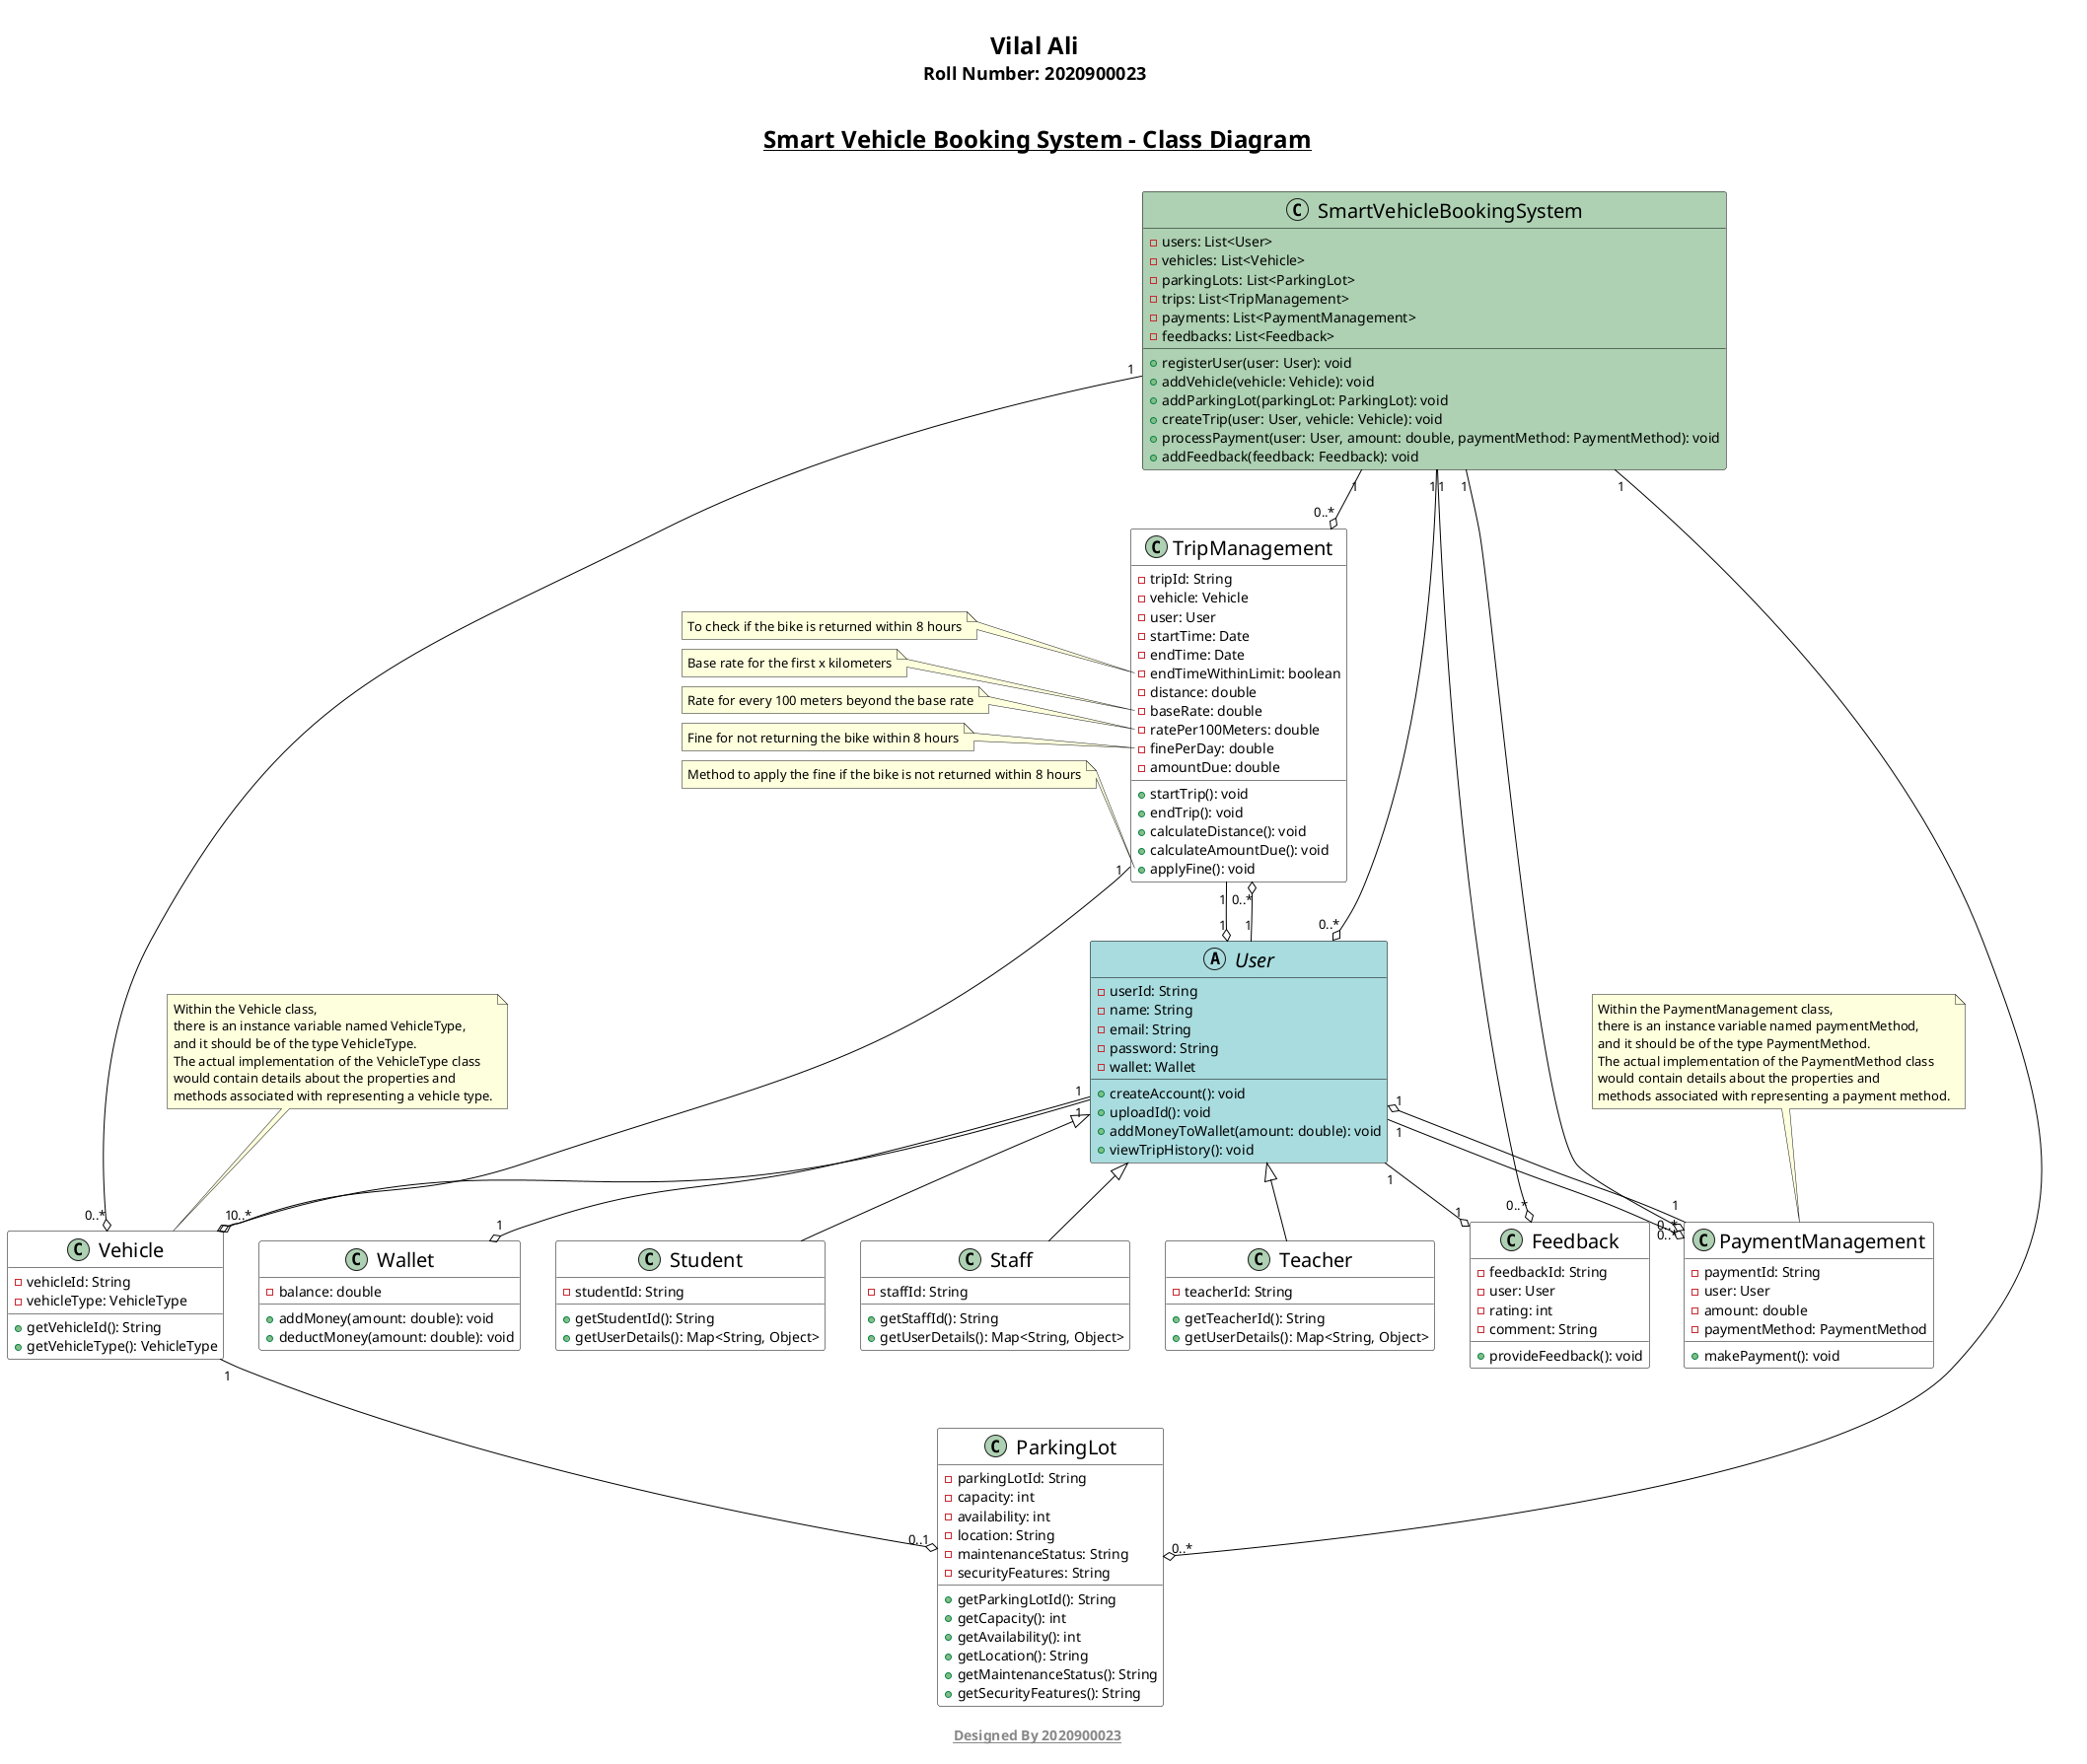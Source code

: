 @startuml Assignment-1_2020900023_2
skinparam class {
 BackgroundColor #FFFFFF
 BorderColor #000000
 ArrowColor #000000
 FontColor #000000
 BackgroundColor<<SmartVehicleBookingSystem>> #ADD1B2
}

skinparam classFontColor black
skinparam classFontSize 20
skinparam classFontName sans-serif

title \n<size:24><b>Vilal Ali \n<size:18>Roll Number: 2020900023 \n\n\n<size:24><b><u>Smart Vehicle Booking System - Class Diagram</u></b></size>\n

abstract class User #A9DCDF {
 - userId: String
 - name: String
 - email: String
 - password: String
 - wallet: Wallet
 + createAccount(): void
 + uploadId(): void
 + addMoneyToWallet(amount: double): void
 + viewTripHistory(): void
}

class Student extends User {
 - studentId: String
 + getStudentId(): String
 + getUserDetails(): Map<String, Object>
}

class Staff extends User {
 - staffId: String
 + getStaffId(): String
 + getUserDetails(): Map<String, Object>
}

class Teacher extends User {
 - teacherId: String
 + getTeacherId(): String
 + getUserDetails(): Map<String, Object>
}

class Wallet {
 - balance: double
 + addMoney(amount: double): void
 + deductMoney(amount: double): void
}

class Vehicle {
 - vehicleId: String
 - vehicleType: VehicleType
 + getVehicleId(): String
 + getVehicleType(): VehicleType
}

note top : Within the Vehicle class, \nthere is an instance variable named VehicleType, \nand it should be of the type VehicleType. \nThe actual implementation of the VehicleType class \nwould contain details about the properties and \nmethods associated with representing a vehicle type.

class ParkingLot {
 - parkingLotId: String
 - capacity: int
 - availability: int
 - location: String
 - maintenanceStatus: String
 - securityFeatures: String
 + getParkingLotId(): String
 + getCapacity(): int
 + getAvailability(): int
 + getLocation(): String
 + getMaintenanceStatus(): String
 + getSecurityFeatures(): String
}

class TripManagement {
 - tripId: String
 - vehicle: Vehicle
 - user: User
 - startTime: Date
 - endTime: Date
 - endTimeWithinLimit: boolean
 - distance: double
 - baseRate: double 
 - ratePer100Meters: double
 - finePerDay: double
 - amountDue: double
 + startTrip(): void
 + endTrip(): void
 + calculateDistance(): void
 + calculateAmountDue(): void
 + applyFine(): void

}
note left of TripManagement::endTimeWithinLimit
  To check if the bike is returned within 8 hours
end note

note left of TripManagement::baseRate
  Base rate for the first x kilometers
end note

note left of TripManagement::ratePer100Meters
  Rate for every 100 meters beyond the base rate
end note

note left of TripManagement::finePerDay
  Fine for not returning the bike within 8 hours
end note

note left of TripManagement::applyFine
  Method to apply the fine if the bike is not returned within 8 hours
end note

class PaymentManagement {
 - paymentId: String
 - user: User
 - amount: double
 - paymentMethod: PaymentMethod
 + makePayment(): void
}

note top : Within the PaymentManagement class, \nthere is an instance variable named paymentMethod, \nand it should be of the type PaymentMethod. \nThe actual implementation of the PaymentMethod class \nwould contain details about the properties and \nmethods associated with representing a payment method.

class Feedback {
 - feedbackId: String
 - user: User
 - rating: int
 - comment: String
 + provideFeedback(): void
}

class SmartVehicleBookingSystem #ADD1B2{
 - users: List<User>
 - vehicles: List<Vehicle>
 - parkingLots: List<ParkingLot>
 - trips: List<TripManagement>
 - payments: List<PaymentManagement>
 - feedbacks: List<Feedback>
 + registerUser(user: User): void
 + addVehicle(vehicle: Vehicle): void
 + addParkingLot(parkingLot: ParkingLot): void
 + createTrip(user: User, vehicle: Vehicle): void
 + processPayment(user: User, amount: double, paymentMethod: PaymentMethod): void
 + addFeedback(feedback: Feedback): void
}

User "1" --o "1" Wallet
User "1" --o "0..*" TripManagement
User "1" --o "0..*" PaymentManagement
User "1" --o "1" Feedback
User "1" --o "0..*" Vehicle

Vehicle "1" --o "0..1" ParkingLot
TripManagement "1" --o "1" Vehicle
TripManagement "1" --o "1" User
PaymentManagement "1" --o "1" User

SmartVehicleBookingSystem "1" --o "0..*" User
SmartVehicleBookingSystem "1" --o "0..*" Vehicle
SmartVehicleBookingSystem "1" --o "0..*" ParkingLot
SmartVehicleBookingSystem "1" --o "0..*" TripManagement
SmartVehicleBookingSystem "1" --o "0..*" PaymentManagement
SmartVehicleBookingSystem "1" --o "0..*" Feedback

'==========='


footer \n<size:14><b><u>Designed By 2020900023</u></b></size>\n
@enduml
